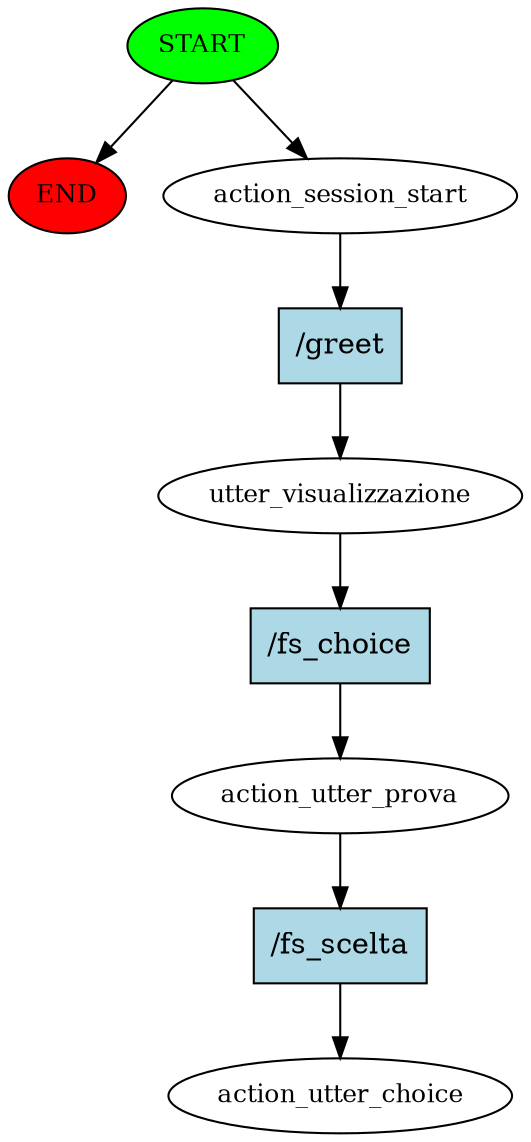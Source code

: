 digraph  {
0 [class="start active", fillcolor=green, fontsize=12, label=START, style=filled];
"-1" [class=end, fillcolor=red, fontsize=12, label=END, style=filled];
1 [class=active, fontsize=12, label=action_session_start];
2 [class=active, fontsize=12, label=utter_visualizzazione];
3 [class=active, fontsize=12, label=action_utter_prova];
4 [class="dashed active", fontsize=12, label=action_utter_choice];
5 [class="intent active", fillcolor=lightblue, label="/greet", shape=rect, style=filled];
6 [class="intent active", fillcolor=lightblue, label="/fs_choice", shape=rect, style=filled];
7 [class="intent active", fillcolor=lightblue, label="/fs_scelta", shape=rect, style=filled];
0 -> "-1"  [class="", key=NONE, label=""];
0 -> 1  [class=active, key=NONE, label=""];
1 -> 5  [class=active, key=0];
2 -> 6  [class=active, key=0];
3 -> 7  [class=active, key=0];
5 -> 2  [class=active, key=0];
6 -> 3  [class=active, key=0];
7 -> 4  [class=active, key=0];
}
